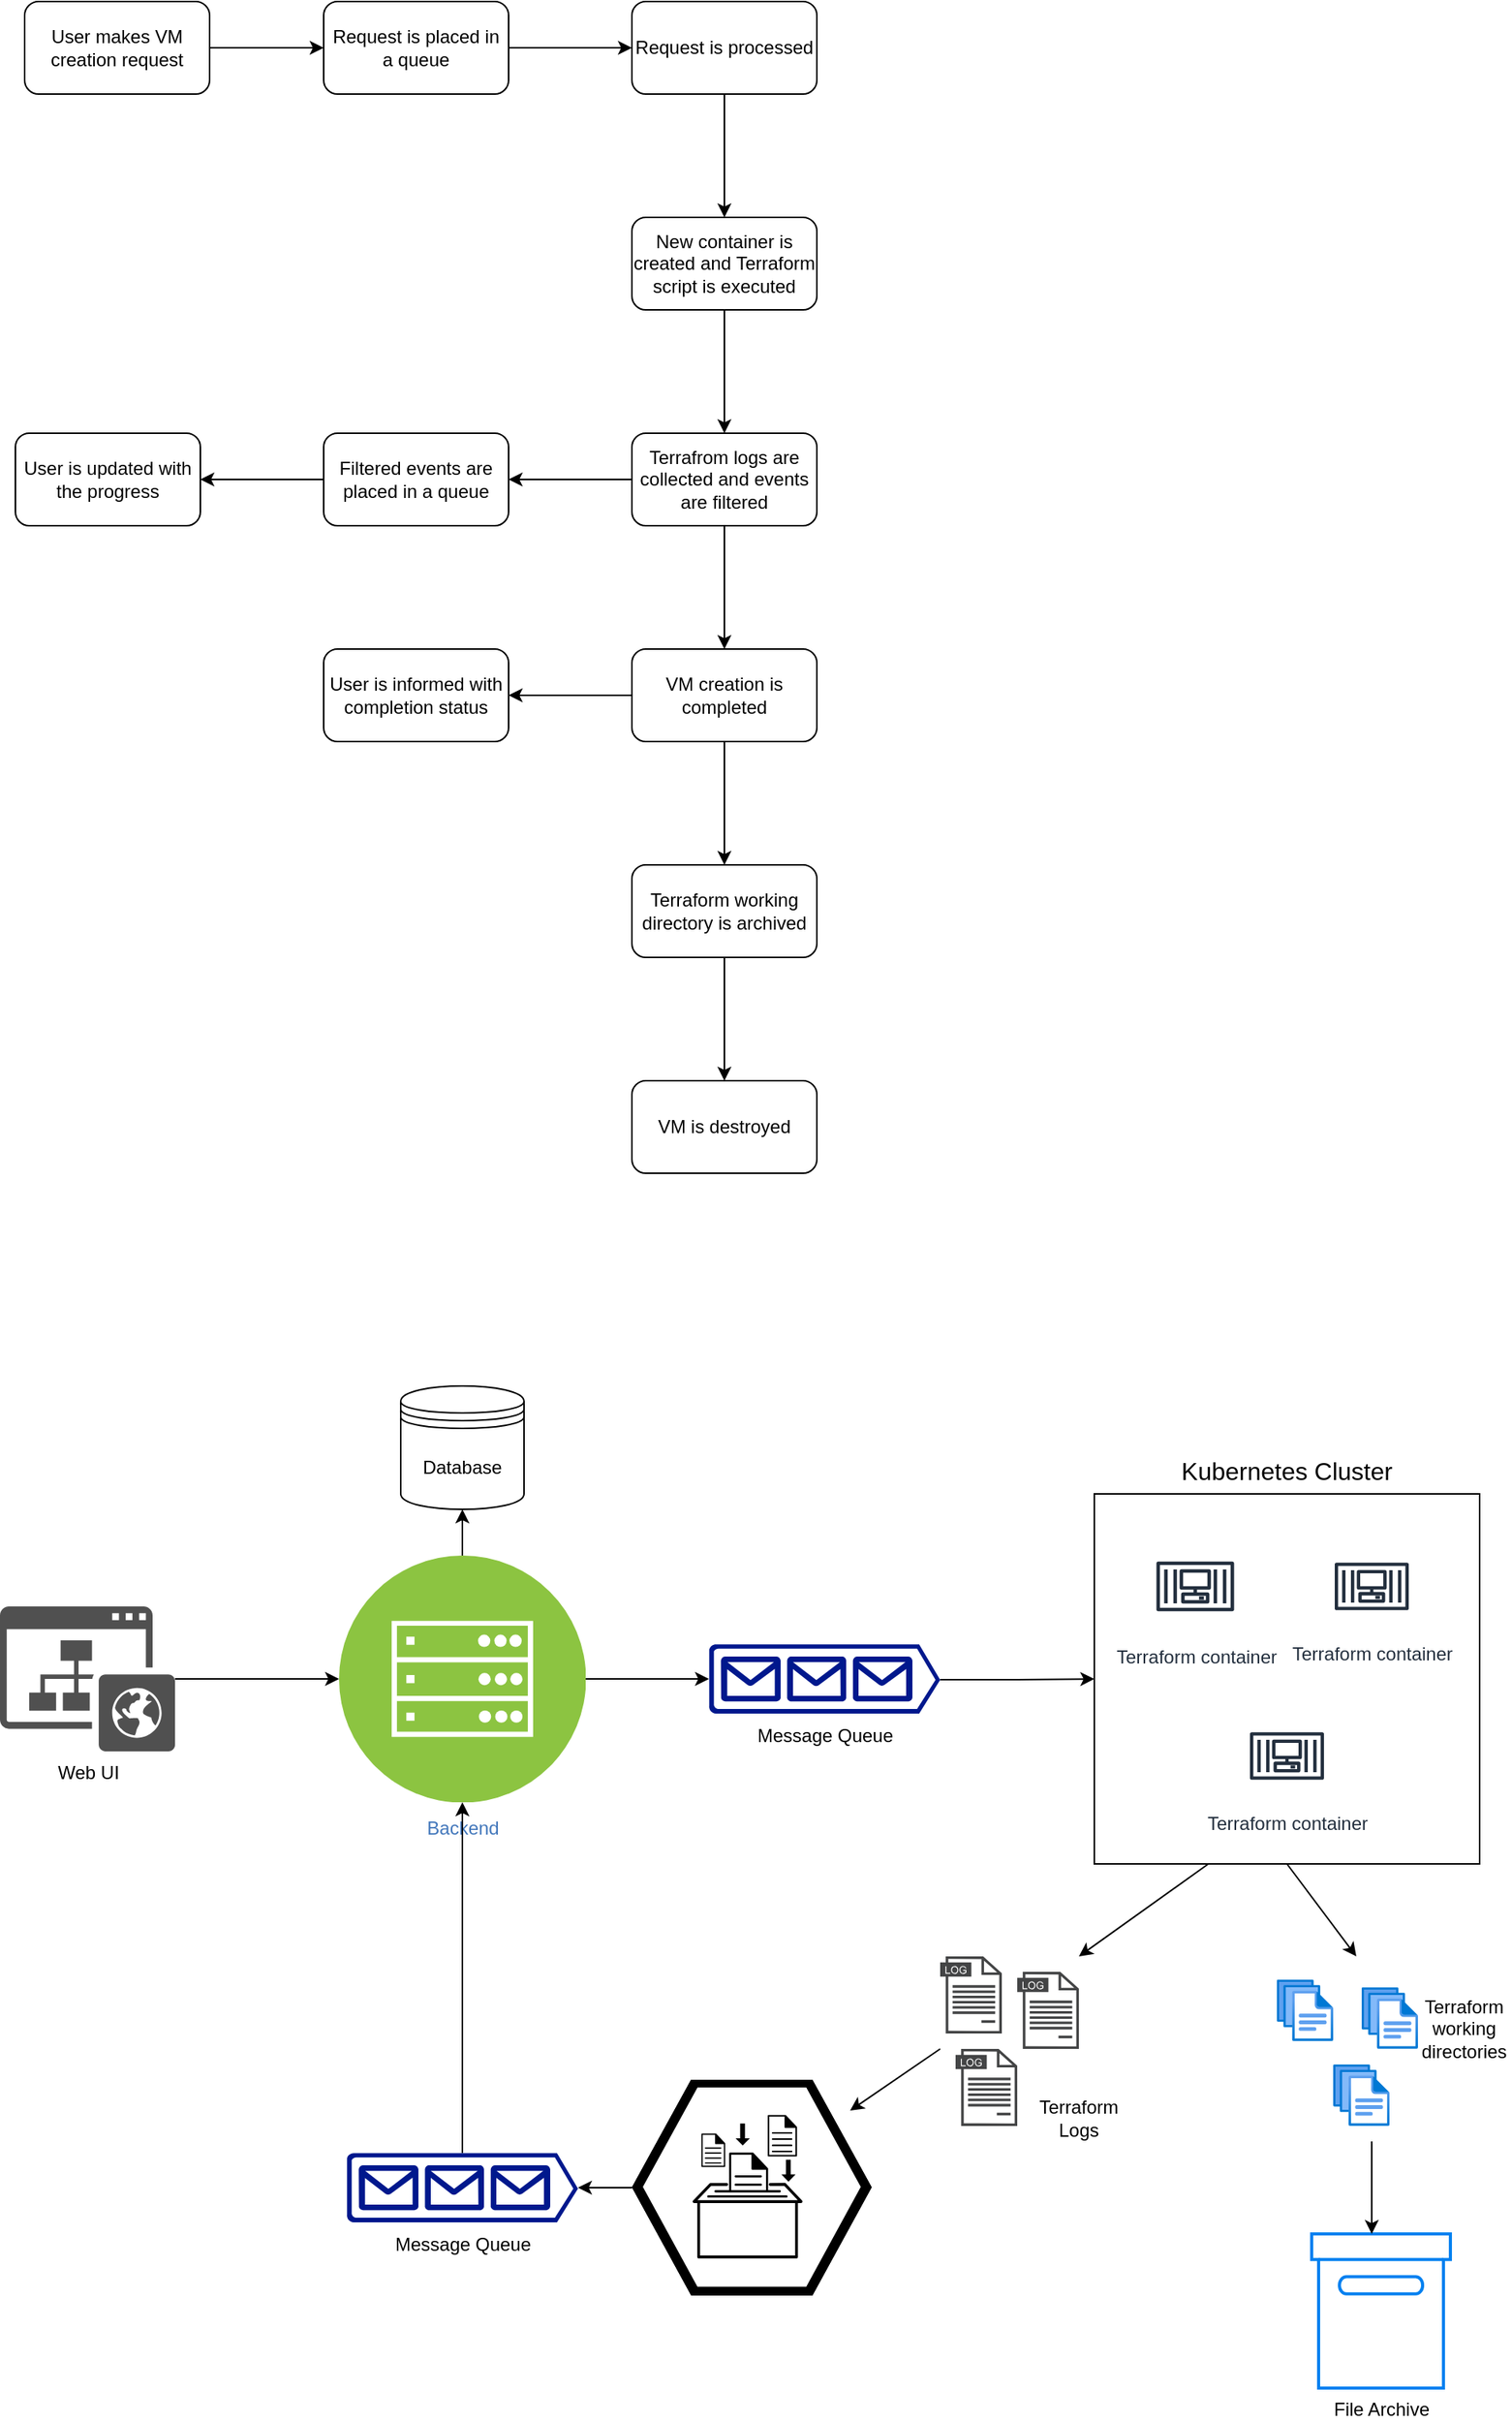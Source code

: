 <mxfile version="22.0.6" type="github">
  <diagram id="C5RBs43oDa-KdzZeNtuy" name="Page-1">
    <mxGraphModel dx="1085" dy="958" grid="1" gridSize="10" guides="1" tooltips="1" connect="1" arrows="1" fold="1" page="1" pageScale="1" pageWidth="827" pageHeight="1169" math="0" shadow="0">
      <root>
        <mxCell id="WIyWlLk6GJQsqaUBKTNV-0" />
        <mxCell id="WIyWlLk6GJQsqaUBKTNV-1" parent="WIyWlLk6GJQsqaUBKTNV-0" />
        <mxCell id="65D7SEEHSaJXO0t-OZLx-2" style="edgeStyle=orthogonalEdgeStyle;rounded=0;orthogonalLoop=1;jettySize=auto;html=1;" edge="1" parent="WIyWlLk6GJQsqaUBKTNV-1" source="65D7SEEHSaJXO0t-OZLx-0" target="65D7SEEHSaJXO0t-OZLx-1">
          <mxGeometry relative="1" as="geometry" />
        </mxCell>
        <mxCell id="65D7SEEHSaJXO0t-OZLx-0" value="User makes VM creation request" style="rounded=1;whiteSpace=wrap;html=1;" vertex="1" parent="WIyWlLk6GJQsqaUBKTNV-1">
          <mxGeometry x="36" y="20" width="120" height="60" as="geometry" />
        </mxCell>
        <mxCell id="65D7SEEHSaJXO0t-OZLx-5" value="" style="edgeStyle=orthogonalEdgeStyle;rounded=0;orthogonalLoop=1;jettySize=auto;html=1;" edge="1" parent="WIyWlLk6GJQsqaUBKTNV-1" source="65D7SEEHSaJXO0t-OZLx-1" target="65D7SEEHSaJXO0t-OZLx-4">
          <mxGeometry relative="1" as="geometry" />
        </mxCell>
        <mxCell id="65D7SEEHSaJXO0t-OZLx-1" value="Request is placed in a queue" style="rounded=1;whiteSpace=wrap;html=1;" vertex="1" parent="WIyWlLk6GJQsqaUBKTNV-1">
          <mxGeometry x="230" y="20" width="120" height="60" as="geometry" />
        </mxCell>
        <mxCell id="65D7SEEHSaJXO0t-OZLx-7" value="" style="edgeStyle=orthogonalEdgeStyle;rounded=0;orthogonalLoop=1;jettySize=auto;html=1;" edge="1" parent="WIyWlLk6GJQsqaUBKTNV-1" source="65D7SEEHSaJXO0t-OZLx-4" target="65D7SEEHSaJXO0t-OZLx-6">
          <mxGeometry relative="1" as="geometry" />
        </mxCell>
        <mxCell id="65D7SEEHSaJXO0t-OZLx-4" value="Request is processed" style="whiteSpace=wrap;html=1;rounded=1;" vertex="1" parent="WIyWlLk6GJQsqaUBKTNV-1">
          <mxGeometry x="430" y="20" width="120" height="60" as="geometry" />
        </mxCell>
        <mxCell id="65D7SEEHSaJXO0t-OZLx-9" value="" style="edgeStyle=orthogonalEdgeStyle;rounded=0;orthogonalLoop=1;jettySize=auto;html=1;" edge="1" parent="WIyWlLk6GJQsqaUBKTNV-1" source="65D7SEEHSaJXO0t-OZLx-6" target="65D7SEEHSaJXO0t-OZLx-8">
          <mxGeometry relative="1" as="geometry" />
        </mxCell>
        <mxCell id="65D7SEEHSaJXO0t-OZLx-6" value="New container is created and Terraform script is executed" style="whiteSpace=wrap;html=1;rounded=1;" vertex="1" parent="WIyWlLk6GJQsqaUBKTNV-1">
          <mxGeometry x="430" y="160" width="120" height="60" as="geometry" />
        </mxCell>
        <mxCell id="65D7SEEHSaJXO0t-OZLx-11" value="" style="edgeStyle=orthogonalEdgeStyle;rounded=0;orthogonalLoop=1;jettySize=auto;html=1;" edge="1" parent="WIyWlLk6GJQsqaUBKTNV-1" source="65D7SEEHSaJXO0t-OZLx-8" target="65D7SEEHSaJXO0t-OZLx-10">
          <mxGeometry relative="1" as="geometry" />
        </mxCell>
        <mxCell id="65D7SEEHSaJXO0t-OZLx-15" value="" style="edgeStyle=orthogonalEdgeStyle;rounded=0;orthogonalLoop=1;jettySize=auto;html=1;" edge="1" parent="WIyWlLk6GJQsqaUBKTNV-1" source="65D7SEEHSaJXO0t-OZLx-8" target="65D7SEEHSaJXO0t-OZLx-14">
          <mxGeometry relative="1" as="geometry" />
        </mxCell>
        <mxCell id="65D7SEEHSaJXO0t-OZLx-8" value="Terrafrom logs are collected and events are filtered" style="whiteSpace=wrap;html=1;rounded=1;" vertex="1" parent="WIyWlLk6GJQsqaUBKTNV-1">
          <mxGeometry x="430" y="300" width="120" height="60" as="geometry" />
        </mxCell>
        <mxCell id="65D7SEEHSaJXO0t-OZLx-13" value="" style="edgeStyle=orthogonalEdgeStyle;rounded=0;orthogonalLoop=1;jettySize=auto;html=1;" edge="1" parent="WIyWlLk6GJQsqaUBKTNV-1" source="65D7SEEHSaJXO0t-OZLx-10" target="65D7SEEHSaJXO0t-OZLx-12">
          <mxGeometry relative="1" as="geometry" />
        </mxCell>
        <mxCell id="65D7SEEHSaJXO0t-OZLx-10" value="Filtered events are placed in a queue" style="whiteSpace=wrap;html=1;rounded=1;" vertex="1" parent="WIyWlLk6GJQsqaUBKTNV-1">
          <mxGeometry x="230" y="300" width="120" height="60" as="geometry" />
        </mxCell>
        <mxCell id="65D7SEEHSaJXO0t-OZLx-12" value="User is updated with the progress" style="whiteSpace=wrap;html=1;rounded=1;" vertex="1" parent="WIyWlLk6GJQsqaUBKTNV-1">
          <mxGeometry x="30" y="300" width="120" height="60" as="geometry" />
        </mxCell>
        <mxCell id="65D7SEEHSaJXO0t-OZLx-17" value="" style="edgeStyle=orthogonalEdgeStyle;rounded=0;orthogonalLoop=1;jettySize=auto;html=1;" edge="1" parent="WIyWlLk6GJQsqaUBKTNV-1" source="65D7SEEHSaJXO0t-OZLx-14" target="65D7SEEHSaJXO0t-OZLx-16">
          <mxGeometry relative="1" as="geometry" />
        </mxCell>
        <mxCell id="65D7SEEHSaJXO0t-OZLx-19" value="" style="edgeStyle=orthogonalEdgeStyle;rounded=0;orthogonalLoop=1;jettySize=auto;html=1;" edge="1" parent="WIyWlLk6GJQsqaUBKTNV-1" source="65D7SEEHSaJXO0t-OZLx-14" target="65D7SEEHSaJXO0t-OZLx-18">
          <mxGeometry relative="1" as="geometry" />
        </mxCell>
        <mxCell id="65D7SEEHSaJXO0t-OZLx-14" value="VM creation is completed" style="whiteSpace=wrap;html=1;rounded=1;" vertex="1" parent="WIyWlLk6GJQsqaUBKTNV-1">
          <mxGeometry x="430" y="440" width="120" height="60" as="geometry" />
        </mxCell>
        <mxCell id="65D7SEEHSaJXO0t-OZLx-21" value="" style="edgeStyle=orthogonalEdgeStyle;rounded=0;orthogonalLoop=1;jettySize=auto;html=1;" edge="1" parent="WIyWlLk6GJQsqaUBKTNV-1" source="65D7SEEHSaJXO0t-OZLx-16" target="65D7SEEHSaJXO0t-OZLx-20">
          <mxGeometry relative="1" as="geometry" />
        </mxCell>
        <mxCell id="65D7SEEHSaJXO0t-OZLx-16" value="Terraform working directory is archived" style="whiteSpace=wrap;html=1;rounded=1;" vertex="1" parent="WIyWlLk6GJQsqaUBKTNV-1">
          <mxGeometry x="430" y="580" width="120" height="60" as="geometry" />
        </mxCell>
        <mxCell id="65D7SEEHSaJXO0t-OZLx-18" value="User is informed with completion status" style="whiteSpace=wrap;html=1;rounded=1;" vertex="1" parent="WIyWlLk6GJQsqaUBKTNV-1">
          <mxGeometry x="230" y="440" width="120" height="60" as="geometry" />
        </mxCell>
        <mxCell id="65D7SEEHSaJXO0t-OZLx-20" value="VM is destroyed" style="whiteSpace=wrap;html=1;rounded=1;" vertex="1" parent="WIyWlLk6GJQsqaUBKTNV-1">
          <mxGeometry x="430" y="720" width="120" height="60" as="geometry" />
        </mxCell>
        <mxCell id="65D7SEEHSaJXO0t-OZLx-32" style="edgeStyle=orthogonalEdgeStyle;rounded=0;orthogonalLoop=1;jettySize=auto;html=1;exitX=0.5;exitY=0;exitDx=0;exitDy=0;entryX=0.5;entryY=1;entryDx=0;entryDy=0;" edge="1" parent="WIyWlLk6GJQsqaUBKTNV-1" source="65D7SEEHSaJXO0t-OZLx-28" target="65D7SEEHSaJXO0t-OZLx-30">
          <mxGeometry relative="1" as="geometry" />
        </mxCell>
        <mxCell id="65D7SEEHSaJXO0t-OZLx-28" value="Backend" style="image;aspect=fixed;perimeter=ellipsePerimeter;html=1;align=center;shadow=0;dashed=0;fontColor=#4277BB;labelBackgroundColor=default;fontSize=12;spacingTop=3;image=img/lib/ibm/infrastructure/mobile_backend.svg;" vertex="1" parent="WIyWlLk6GJQsqaUBKTNV-1">
          <mxGeometry x="240" y="1028" width="160" height="160" as="geometry" />
        </mxCell>
        <mxCell id="65D7SEEHSaJXO0t-OZLx-31" style="edgeStyle=orthogonalEdgeStyle;rounded=0;orthogonalLoop=1;jettySize=auto;html=1;" edge="1" parent="WIyWlLk6GJQsqaUBKTNV-1" source="65D7SEEHSaJXO0t-OZLx-29" target="65D7SEEHSaJXO0t-OZLx-28">
          <mxGeometry relative="1" as="geometry" />
        </mxCell>
        <mxCell id="65D7SEEHSaJXO0t-OZLx-29" value="Web UI" style="sketch=0;pointerEvents=1;shadow=0;dashed=0;html=1;strokeColor=none;fillColor=#505050;labelPosition=center;verticalLabelPosition=bottom;verticalAlign=top;outlineConnect=0;align=center;shape=mxgraph.office.sites.website_public;" vertex="1" parent="WIyWlLk6GJQsqaUBKTNV-1">
          <mxGeometry x="20" y="1061" width="113.58" height="94" as="geometry" />
        </mxCell>
        <mxCell id="65D7SEEHSaJXO0t-OZLx-30" value="Database" style="shape=datastore;whiteSpace=wrap;html=1;" vertex="1" parent="WIyWlLk6GJQsqaUBKTNV-1">
          <mxGeometry x="280" y="918" width="80" height="80" as="geometry" />
        </mxCell>
        <mxCell id="65D7SEEHSaJXO0t-OZLx-38" style="edgeStyle=orthogonalEdgeStyle;rounded=0;orthogonalLoop=1;jettySize=auto;html=1;exitX=1;exitY=0.51;exitDx=0;exitDy=0;exitPerimeter=0;entryX=0;entryY=0.5;entryDx=0;entryDy=0;" edge="1" parent="WIyWlLk6GJQsqaUBKTNV-1" source="65D7SEEHSaJXO0t-OZLx-33" target="65D7SEEHSaJXO0t-OZLx-37">
          <mxGeometry relative="1" as="geometry" />
        </mxCell>
        <mxCell id="65D7SEEHSaJXO0t-OZLx-33" value="Message Queue" style="sketch=0;aspect=fixed;pointerEvents=1;shadow=0;dashed=0;html=1;strokeColor=none;labelPosition=center;verticalLabelPosition=bottom;verticalAlign=top;align=center;fillColor=#00188D;shape=mxgraph.azure.queue_generic" vertex="1" parent="WIyWlLk6GJQsqaUBKTNV-1">
          <mxGeometry x="480" y="1085.5" width="150" height="45" as="geometry" />
        </mxCell>
        <mxCell id="65D7SEEHSaJXO0t-OZLx-36" style="edgeStyle=orthogonalEdgeStyle;rounded=0;orthogonalLoop=1;jettySize=auto;html=1;exitX=1;exitY=0.5;exitDx=0;exitDy=0;entryX=0;entryY=0.5;entryDx=0;entryDy=0;entryPerimeter=0;" edge="1" parent="WIyWlLk6GJQsqaUBKTNV-1" source="65D7SEEHSaJXO0t-OZLx-28" target="65D7SEEHSaJXO0t-OZLx-33">
          <mxGeometry relative="1" as="geometry" />
        </mxCell>
        <mxCell id="65D7SEEHSaJXO0t-OZLx-37" value="" style="rounded=0;whiteSpace=wrap;html=1;" vertex="1" parent="WIyWlLk6GJQsqaUBKTNV-1">
          <mxGeometry x="730" y="988" width="250" height="240" as="geometry" />
        </mxCell>
        <mxCell id="65D7SEEHSaJXO0t-OZLx-40" value="Terraform container" style="sketch=0;outlineConnect=0;fontColor=#232F3E;gradientColor=none;strokeColor=#232F3E;fillColor=#ffffff;dashed=0;verticalLabelPosition=bottom;verticalAlign=top;align=center;html=1;fontSize=12;fontStyle=0;aspect=fixed;shape=mxgraph.aws4.resourceIcon;resIcon=mxgraph.aws4.container_3;" vertex="1" parent="WIyWlLk6GJQsqaUBKTNV-1">
          <mxGeometry x="764" y="1016.5" width="63" height="63" as="geometry" />
        </mxCell>
        <mxCell id="65D7SEEHSaJXO0t-OZLx-41" value="Terraform container" style="sketch=0;outlineConnect=0;fontColor=#232F3E;gradientColor=none;strokeColor=#232F3E;fillColor=#ffffff;dashed=0;verticalLabelPosition=bottom;verticalAlign=top;align=center;html=1;fontSize=12;fontStyle=0;aspect=fixed;shape=mxgraph.aws4.resourceIcon;resIcon=mxgraph.aws4.container_3;" vertex="1" parent="WIyWlLk6GJQsqaUBKTNV-1">
          <mxGeometry x="880" y="1018" width="60" height="60" as="geometry" />
        </mxCell>
        <mxCell id="65D7SEEHSaJXO0t-OZLx-42" value="Terraform container" style="sketch=0;outlineConnect=0;fontColor=#232F3E;gradientColor=none;strokeColor=#232F3E;fillColor=#ffffff;dashed=0;verticalLabelPosition=bottom;verticalAlign=top;align=center;html=1;fontSize=12;fontStyle=0;aspect=fixed;shape=mxgraph.aws4.resourceIcon;resIcon=mxgraph.aws4.container_3;" vertex="1" parent="WIyWlLk6GJQsqaUBKTNV-1">
          <mxGeometry x="825" y="1128" width="60" height="60" as="geometry" />
        </mxCell>
        <mxCell id="65D7SEEHSaJXO0t-OZLx-43" value="Kubernetes Cluster" style="text;html=1;strokeColor=none;fillColor=none;align=center;verticalAlign=middle;whiteSpace=wrap;rounded=0;fontSize=16;" vertex="1" parent="WIyWlLk6GJQsqaUBKTNV-1">
          <mxGeometry x="785" y="958" width="140" height="30" as="geometry" />
        </mxCell>
        <mxCell id="65D7SEEHSaJXO0t-OZLx-47" value="" style="verticalLabelPosition=bottom;sketch=0;html=1;fillColor=#000000;strokeColor=#ffffff;verticalAlign=top;align=center;points=[[0,0.5,0],[0.125,0.25,0],[0.25,0,0],[0.5,0,0],[0.75,0,0],[0.875,0.25,0],[1,0.5,0],[0.875,0.75,0],[0.75,1,0],[0.5,1,0],[0.125,0.75,0]];pointerEvents=1;shape=mxgraph.cisco_safe.compositeIcon;bgIcon=mxgraph.cisco_safe.design.blank_device;resIcon=mxgraph.cisco_safe.design.log_collector_2;" vertex="1" parent="WIyWlLk6GJQsqaUBKTNV-1">
          <mxGeometry x="430" y="1368" width="155.56" height="140" as="geometry" />
        </mxCell>
        <mxCell id="65D7SEEHSaJXO0t-OZLx-53" value="" style="sketch=0;pointerEvents=1;shadow=0;dashed=0;html=1;strokeColor=none;fillColor=#434445;aspect=fixed;labelPosition=center;verticalLabelPosition=bottom;verticalAlign=top;align=center;outlineConnect=0;shape=mxgraph.vvd.log_files;" vertex="1" parent="WIyWlLk6GJQsqaUBKTNV-1">
          <mxGeometry x="630" y="1288" width="40" height="50" as="geometry" />
        </mxCell>
        <mxCell id="65D7SEEHSaJXO0t-OZLx-54" value="" style="sketch=0;pointerEvents=1;shadow=0;dashed=0;html=1;strokeColor=none;fillColor=#434445;aspect=fixed;labelPosition=center;verticalLabelPosition=bottom;verticalAlign=top;align=center;outlineConnect=0;shape=mxgraph.vvd.log_files;" vertex="1" parent="WIyWlLk6GJQsqaUBKTNV-1">
          <mxGeometry x="640" y="1348" width="40" height="50" as="geometry" />
        </mxCell>
        <mxCell id="65D7SEEHSaJXO0t-OZLx-55" value="" style="sketch=0;pointerEvents=1;shadow=0;dashed=0;html=1;strokeColor=none;fillColor=#434445;aspect=fixed;labelPosition=center;verticalLabelPosition=bottom;verticalAlign=top;align=center;outlineConnect=0;shape=mxgraph.vvd.log_files;" vertex="1" parent="WIyWlLk6GJQsqaUBKTNV-1">
          <mxGeometry x="680" y="1298" width="40" height="50" as="geometry" />
        </mxCell>
        <mxCell id="65D7SEEHSaJXO0t-OZLx-57" value="" style="endArrow=classic;html=1;rounded=0;exitX=0.296;exitY=1;exitDx=0;exitDy=0;exitPerimeter=0;" edge="1" parent="WIyWlLk6GJQsqaUBKTNV-1" source="65D7SEEHSaJXO0t-OZLx-37">
          <mxGeometry width="50" height="50" relative="1" as="geometry">
            <mxPoint x="790" y="1378" as="sourcePoint" />
            <mxPoint x="720" y="1288" as="targetPoint" />
          </mxGeometry>
        </mxCell>
        <mxCell id="65D7SEEHSaJXO0t-OZLx-58" value="" style="endArrow=classic;html=1;rounded=0;" edge="1" parent="WIyWlLk6GJQsqaUBKTNV-1">
          <mxGeometry width="50" height="50" relative="1" as="geometry">
            <mxPoint x="630" y="1348" as="sourcePoint" />
            <mxPoint x="571.56" y="1388" as="targetPoint" />
          </mxGeometry>
        </mxCell>
        <mxCell id="65D7SEEHSaJXO0t-OZLx-60" value="Terraform Logs" style="text;html=1;strokeColor=none;fillColor=none;align=center;verticalAlign=middle;whiteSpace=wrap;rounded=0;" vertex="1" parent="WIyWlLk6GJQsqaUBKTNV-1">
          <mxGeometry x="690" y="1378" width="60" height="30" as="geometry" />
        </mxCell>
        <mxCell id="65D7SEEHSaJXO0t-OZLx-66" value="File Archive" style="html=1;verticalLabelPosition=bottom;align=center;labelBackgroundColor=#ffffff;verticalAlign=top;strokeWidth=2;strokeColor=#0080F0;shadow=0;dashed=0;shape=mxgraph.ios7.icons.box;" vertex="1" parent="WIyWlLk6GJQsqaUBKTNV-1">
          <mxGeometry x="871.03" y="1468" width="90" height="100" as="geometry" />
        </mxCell>
        <mxCell id="65D7SEEHSaJXO0t-OZLx-67" value="" style="endArrow=classic;html=1;rounded=0;exitX=0.5;exitY=1;exitDx=0;exitDy=0;" edge="1" parent="WIyWlLk6GJQsqaUBKTNV-1" source="65D7SEEHSaJXO0t-OZLx-37">
          <mxGeometry width="50" height="50" relative="1" as="geometry">
            <mxPoint x="814" y="1238" as="sourcePoint" />
            <mxPoint x="900" y="1288" as="targetPoint" />
          </mxGeometry>
        </mxCell>
        <mxCell id="65D7SEEHSaJXO0t-OZLx-68" value="" style="endArrow=classic;html=1;rounded=0;" edge="1" parent="WIyWlLk6GJQsqaUBKTNV-1">
          <mxGeometry width="50" height="50" relative="1" as="geometry">
            <mxPoint x="910" y="1408" as="sourcePoint" />
            <mxPoint x="910" y="1468" as="targetPoint" />
          </mxGeometry>
        </mxCell>
        <mxCell id="65D7SEEHSaJXO0t-OZLx-70" value="" style="image;aspect=fixed;html=1;points=[];align=center;fontSize=12;image=img/lib/azure2/general/Files.svg;" vertex="1" parent="WIyWlLk6GJQsqaUBKTNV-1">
          <mxGeometry x="848.43" y="1303" width="36.57" height="40" as="geometry" />
        </mxCell>
        <mxCell id="65D7SEEHSaJXO0t-OZLx-71" value="" style="image;aspect=fixed;html=1;points=[];align=center;fontSize=12;image=img/lib/azure2/general/Files.svg;" vertex="1" parent="WIyWlLk6GJQsqaUBKTNV-1">
          <mxGeometry x="903.43" y="1308" width="36.57" height="40" as="geometry" />
        </mxCell>
        <mxCell id="65D7SEEHSaJXO0t-OZLx-72" value="" style="image;aspect=fixed;html=1;points=[];align=center;fontSize=12;image=img/lib/azure2/general/Files.svg;" vertex="1" parent="WIyWlLk6GJQsqaUBKTNV-1">
          <mxGeometry x="885.0" y="1358" width="36.57" height="40" as="geometry" />
        </mxCell>
        <mxCell id="65D7SEEHSaJXO0t-OZLx-73" value="Terraform working directories" style="text;html=1;strokeColor=none;fillColor=none;align=center;verticalAlign=middle;whiteSpace=wrap;rounded=0;" vertex="1" parent="WIyWlLk6GJQsqaUBKTNV-1">
          <mxGeometry x="940" y="1320" width="60" height="30" as="geometry" />
        </mxCell>
        <mxCell id="65D7SEEHSaJXO0t-OZLx-76" style="edgeStyle=orthogonalEdgeStyle;rounded=0;orthogonalLoop=1;jettySize=auto;html=1;exitX=0.5;exitY=0;exitDx=0;exitDy=0;exitPerimeter=0;" edge="1" parent="WIyWlLk6GJQsqaUBKTNV-1" source="65D7SEEHSaJXO0t-OZLx-74" target="65D7SEEHSaJXO0t-OZLx-28">
          <mxGeometry relative="1" as="geometry" />
        </mxCell>
        <mxCell id="65D7SEEHSaJXO0t-OZLx-74" value="Message Queue" style="sketch=0;aspect=fixed;pointerEvents=1;shadow=0;dashed=0;html=1;strokeColor=none;labelPosition=center;verticalLabelPosition=bottom;verticalAlign=top;align=center;fillColor=#00188D;shape=mxgraph.azure.queue_generic" vertex="1" parent="WIyWlLk6GJQsqaUBKTNV-1">
          <mxGeometry x="245" y="1415.5" width="150" height="45" as="geometry" />
        </mxCell>
        <mxCell id="65D7SEEHSaJXO0t-OZLx-75" style="edgeStyle=orthogonalEdgeStyle;rounded=0;orthogonalLoop=1;jettySize=auto;html=1;exitX=0;exitY=0.5;exitDx=0;exitDy=0;exitPerimeter=0;entryX=1;entryY=0.51;entryDx=0;entryDy=0;entryPerimeter=0;" edge="1" parent="WIyWlLk6GJQsqaUBKTNV-1" source="65D7SEEHSaJXO0t-OZLx-47" target="65D7SEEHSaJXO0t-OZLx-74">
          <mxGeometry relative="1" as="geometry" />
        </mxCell>
      </root>
    </mxGraphModel>
  </diagram>
</mxfile>
